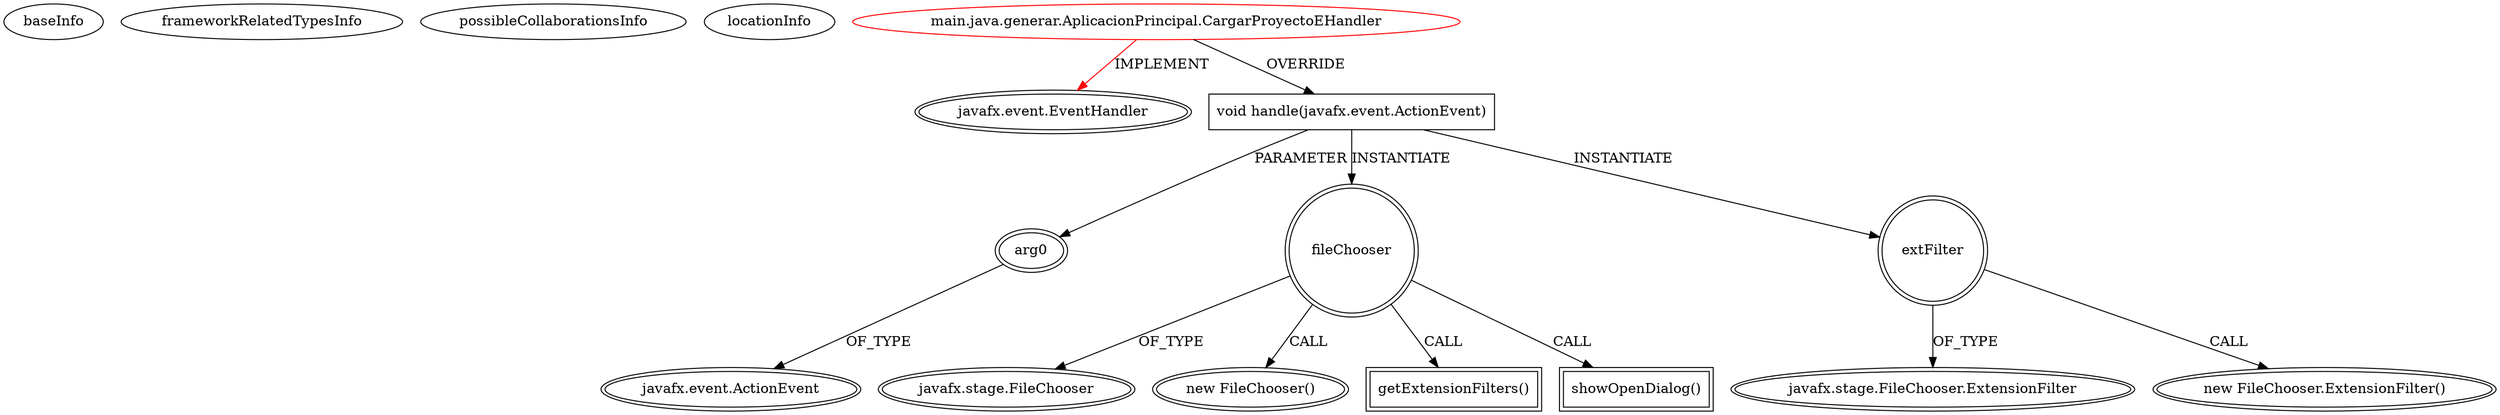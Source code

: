 digraph {
baseInfo[graphId=3842,category="extension_graph",isAnonymous=false,possibleRelation=false]
frameworkRelatedTypesInfo[0="javafx.event.EventHandler"]
possibleCollaborationsInfo[]
locationInfo[projectName="pedrodonte-genjeefx",filePath="/pedrodonte-genjeefx/genjeefx-master/GenJeeFx/src/main/java/generar/AplicacionPrincipal.java",contextSignature="CargarProyectoEHandler",graphId="3842"]
0[label="main.java.generar.AplicacionPrincipal.CargarProyectoEHandler",vertexType="ROOT_CLIENT_CLASS_DECLARATION",isFrameworkType=false,color=red]
1[label="javafx.event.EventHandler",vertexType="FRAMEWORK_INTERFACE_TYPE",isFrameworkType=true,peripheries=2]
2[label="void handle(javafx.event.ActionEvent)",vertexType="OVERRIDING_METHOD_DECLARATION",isFrameworkType=false,shape=box]
3[label="arg0",vertexType="PARAMETER_DECLARATION",isFrameworkType=true,peripheries=2]
4[label="javafx.event.ActionEvent",vertexType="FRAMEWORK_CLASS_TYPE",isFrameworkType=true,peripheries=2]
6[label="fileChooser",vertexType="VARIABLE_EXPRESION",isFrameworkType=true,peripheries=2,shape=circle]
7[label="javafx.stage.FileChooser",vertexType="FRAMEWORK_CLASS_TYPE",isFrameworkType=true,peripheries=2]
5[label="new FileChooser()",vertexType="CONSTRUCTOR_CALL",isFrameworkType=true,peripheries=2]
9[label="extFilter",vertexType="VARIABLE_EXPRESION",isFrameworkType=true,peripheries=2,shape=circle]
10[label="javafx.stage.FileChooser.ExtensionFilter",vertexType="FRAMEWORK_CLASS_TYPE",isFrameworkType=true,peripheries=2]
8[label="new FileChooser.ExtensionFilter()",vertexType="CONSTRUCTOR_CALL",isFrameworkType=true,peripheries=2]
12[label="getExtensionFilters()",vertexType="INSIDE_CALL",isFrameworkType=true,peripheries=2,shape=box]
14[label="showOpenDialog()",vertexType="INSIDE_CALL",isFrameworkType=true,peripheries=2,shape=box]
0->1[label="IMPLEMENT",color=red]
0->2[label="OVERRIDE"]
3->4[label="OF_TYPE"]
2->3[label="PARAMETER"]
2->6[label="INSTANTIATE"]
6->7[label="OF_TYPE"]
6->5[label="CALL"]
2->9[label="INSTANTIATE"]
9->10[label="OF_TYPE"]
9->8[label="CALL"]
6->12[label="CALL"]
6->14[label="CALL"]
}
